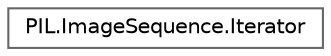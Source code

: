 digraph "Graphical Class Hierarchy"
{
 // LATEX_PDF_SIZE
  bgcolor="transparent";
  edge [fontname=Helvetica,fontsize=10,labelfontname=Helvetica,labelfontsize=10];
  node [fontname=Helvetica,fontsize=10,shape=box,height=0.2,width=0.4];
  rankdir="LR";
  Node0 [id="Node000000",label="PIL.ImageSequence.Iterator",height=0.2,width=0.4,color="grey40", fillcolor="white", style="filled",URL="$d4/df8/classPIL_1_1ImageSequence_1_1Iterator.html",tooltip=" "];
}
